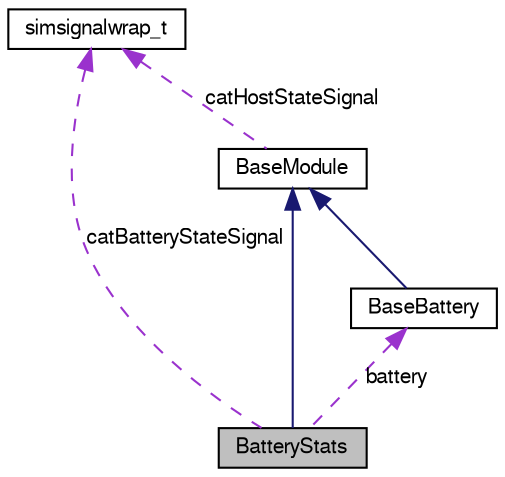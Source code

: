 digraph G
{
  edge [fontname="FreeSans",fontsize="10",labelfontname="FreeSans",labelfontsize="10"];
  node [fontname="FreeSans",fontsize="10",shape=record];
  Node1 [label="BatteryStats",height=0.2,width=0.4,color="black", fillcolor="grey75", style="filled" fontcolor="black"];
  Node2 -> Node1 [dir=back,color="midnightblue",fontsize="10",style="solid",fontname="FreeSans"];
  Node2 [label="BaseModule",height=0.2,width=0.4,color="black", fillcolor="white", style="filled",URL="$a00026.html",tooltip="Base class for all simple modules of a host."];
  Node3 -> Node2 [dir=back,color="darkorchid3",fontsize="10",style="dashed",label="catHostStateSignal",fontname="FreeSans"];
  Node3 [label="simsignalwrap_t",height=0.2,width=0.4,color="black", fillcolor="white", style="filled",URL="$a00184.html",tooltip="Helper function to initialize signal change identifier on use and not on initializing..."];
  Node3 -> Node1 [dir=back,color="darkorchid3",fontsize="10",style="dashed",label="catBatteryStateSignal",fontname="FreeSans"];
  Node4 -> Node1 [dir=back,color="darkorchid3",fontsize="10",style="dashed",label="battery",fontname="FreeSans"];
  Node4 [label="BaseBattery",height=0.2,width=0.4,color="black", fillcolor="white", style="filled",URL="$a00016.html",tooltip="Base class for any power source."];
  Node2 -> Node4 [dir=back,color="midnightblue",fontsize="10",style="solid",fontname="FreeSans"];
}

